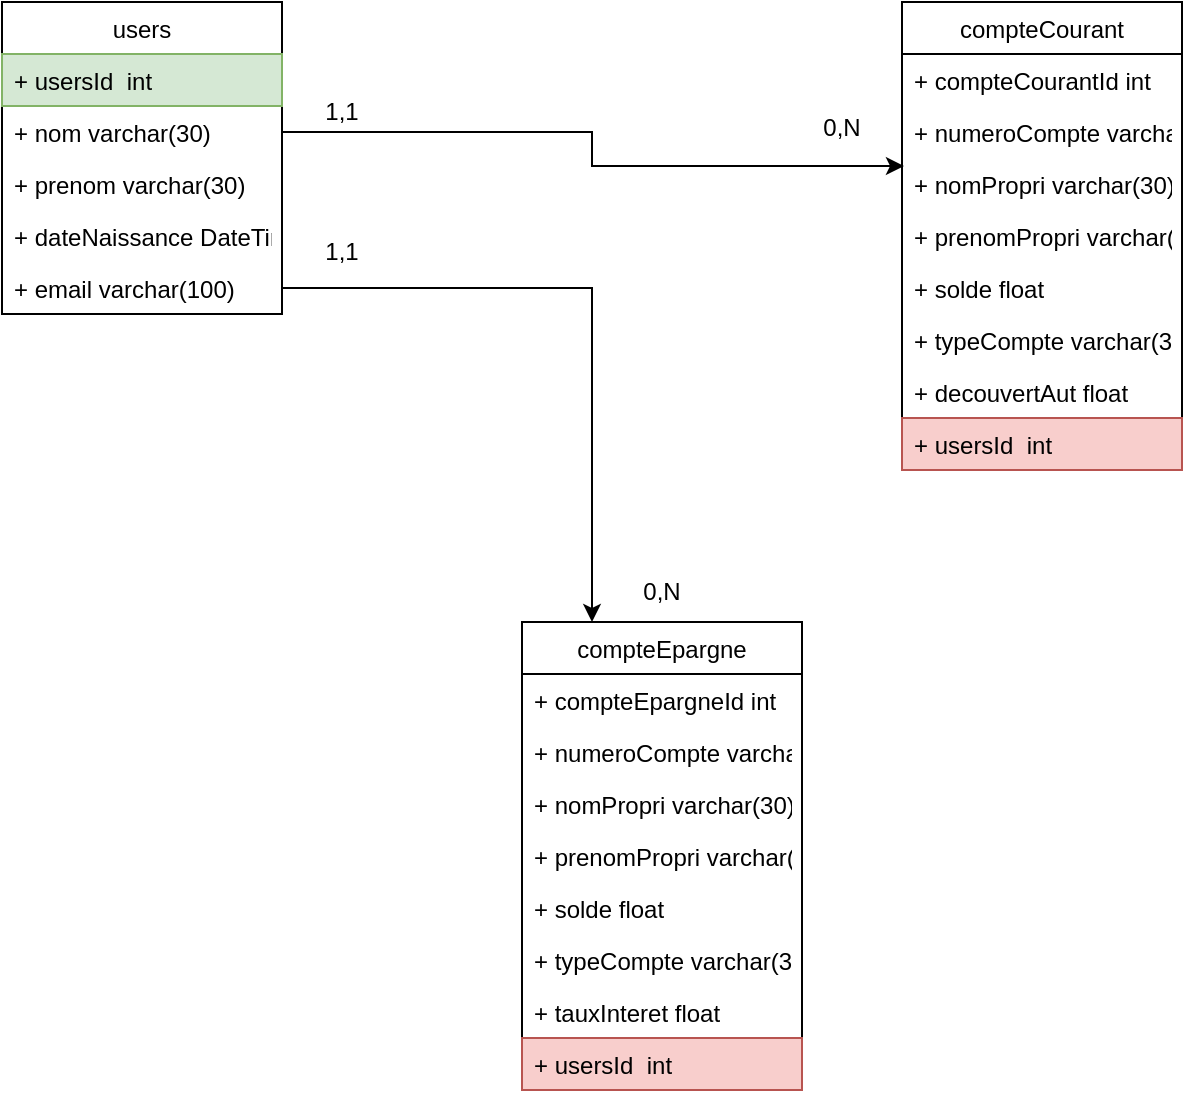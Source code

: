 <mxfile version="20.3.0" type="device"><diagram id="I3rkBdclOKu3_Lwo8TWr" name="Page-1"><mxGraphModel dx="1422" dy="865" grid="1" gridSize="10" guides="1" tooltips="1" connect="1" arrows="1" fold="1" page="1" pageScale="1" pageWidth="827" pageHeight="1169" math="0" shadow="0"><root><mxCell id="0"/><mxCell id="1" parent="0"/><mxCell id="l4vG5r6okfEJh3vhpNFc-1" value="users" style="swimlane;fontStyle=0;childLayout=stackLayout;horizontal=1;startSize=26;fillColor=none;horizontalStack=0;resizeParent=1;resizeParentMax=0;resizeLast=0;collapsible=1;marginBottom=0;" vertex="1" parent="1"><mxGeometry x="100" y="200" width="140" height="156" as="geometry"/></mxCell><mxCell id="l4vG5r6okfEJh3vhpNFc-2" value="+ usersId  int" style="text;strokeColor=#82b366;fillColor=#d5e8d4;align=left;verticalAlign=top;spacingLeft=4;spacingRight=4;overflow=hidden;rotatable=0;points=[[0,0.5],[1,0.5]];portConstraint=eastwest;" vertex="1" parent="l4vG5r6okfEJh3vhpNFc-1"><mxGeometry y="26" width="140" height="26" as="geometry"/></mxCell><mxCell id="l4vG5r6okfEJh3vhpNFc-3" value="+ nom varchar(30)" style="text;strokeColor=none;fillColor=none;align=left;verticalAlign=top;spacingLeft=4;spacingRight=4;overflow=hidden;rotatable=0;points=[[0,0.5],[1,0.5]];portConstraint=eastwest;" vertex="1" parent="l4vG5r6okfEJh3vhpNFc-1"><mxGeometry y="52" width="140" height="26" as="geometry"/></mxCell><mxCell id="l4vG5r6okfEJh3vhpNFc-4" value="+ prenom varchar(30)" style="text;strokeColor=none;fillColor=none;align=left;verticalAlign=top;spacingLeft=4;spacingRight=4;overflow=hidden;rotatable=0;points=[[0,0.5],[1,0.5]];portConstraint=eastwest;" vertex="1" parent="l4vG5r6okfEJh3vhpNFc-1"><mxGeometry y="78" width="140" height="26" as="geometry"/></mxCell><mxCell id="l4vG5r6okfEJh3vhpNFc-13" value="+ dateNaissance DateTime" style="text;strokeColor=none;fillColor=none;align=left;verticalAlign=top;spacingLeft=4;spacingRight=4;overflow=hidden;rotatable=0;points=[[0,0.5],[1,0.5]];portConstraint=eastwest;" vertex="1" parent="l4vG5r6okfEJh3vhpNFc-1"><mxGeometry y="104" width="140" height="26" as="geometry"/></mxCell><mxCell id="l4vG5r6okfEJh3vhpNFc-14" value="+ email varchar(100)" style="text;strokeColor=none;fillColor=none;align=left;verticalAlign=top;spacingLeft=4;spacingRight=4;overflow=hidden;rotatable=0;points=[[0,0.5],[1,0.5]];portConstraint=eastwest;" vertex="1" parent="l4vG5r6okfEJh3vhpNFc-1"><mxGeometry y="130" width="140" height="26" as="geometry"/></mxCell><mxCell id="l4vG5r6okfEJh3vhpNFc-9" value="compteEpargne" style="swimlane;fontStyle=0;childLayout=stackLayout;horizontal=1;startSize=26;fillColor=none;horizontalStack=0;resizeParent=1;resizeParentMax=0;resizeLast=0;collapsible=1;marginBottom=0;" vertex="1" parent="1"><mxGeometry x="360" y="510" width="140" height="234" as="geometry"/></mxCell><mxCell id="l4vG5r6okfEJh3vhpNFc-10" value="+ compteEpargneId int" style="text;strokeColor=none;fillColor=none;align=left;verticalAlign=top;spacingLeft=4;spacingRight=4;overflow=hidden;rotatable=0;points=[[0,0.5],[1,0.5]];portConstraint=eastwest;" vertex="1" parent="l4vG5r6okfEJh3vhpNFc-9"><mxGeometry y="26" width="140" height="26" as="geometry"/></mxCell><mxCell id="l4vG5r6okfEJh3vhpNFc-11" value="+ numeroCompte varchar(100)" style="text;strokeColor=none;fillColor=none;align=left;verticalAlign=top;spacingLeft=4;spacingRight=4;overflow=hidden;rotatable=0;points=[[0,0.5],[1,0.5]];portConstraint=eastwest;" vertex="1" parent="l4vG5r6okfEJh3vhpNFc-9"><mxGeometry y="52" width="140" height="26" as="geometry"/></mxCell><mxCell id="l4vG5r6okfEJh3vhpNFc-12" value="+ nomPropri varchar(30)" style="text;strokeColor=none;fillColor=none;align=left;verticalAlign=top;spacingLeft=4;spacingRight=4;overflow=hidden;rotatable=0;points=[[0,0.5],[1,0.5]];portConstraint=eastwest;" vertex="1" parent="l4vG5r6okfEJh3vhpNFc-9"><mxGeometry y="78" width="140" height="26" as="geometry"/></mxCell><mxCell id="l4vG5r6okfEJh3vhpNFc-16" value="+ prenomPropri varchar(30)" style="text;strokeColor=none;fillColor=none;align=left;verticalAlign=top;spacingLeft=4;spacingRight=4;overflow=hidden;rotatable=0;points=[[0,0.5],[1,0.5]];portConstraint=eastwest;" vertex="1" parent="l4vG5r6okfEJh3vhpNFc-9"><mxGeometry y="104" width="140" height="26" as="geometry"/></mxCell><mxCell id="l4vG5r6okfEJh3vhpNFc-17" value="+ solde float&#10;" style="text;strokeColor=none;fillColor=none;align=left;verticalAlign=top;spacingLeft=4;spacingRight=4;overflow=hidden;rotatable=0;points=[[0,0.5],[1,0.5]];portConstraint=eastwest;" vertex="1" parent="l4vG5r6okfEJh3vhpNFc-9"><mxGeometry y="130" width="140" height="26" as="geometry"/></mxCell><mxCell id="l4vG5r6okfEJh3vhpNFc-18" value="+ typeCompte varchar(30)" style="text;strokeColor=none;fillColor=none;align=left;verticalAlign=top;spacingLeft=4;spacingRight=4;overflow=hidden;rotatable=0;points=[[0,0.5],[1,0.5]];portConstraint=eastwest;" vertex="1" parent="l4vG5r6okfEJh3vhpNFc-9"><mxGeometry y="156" width="140" height="26" as="geometry"/></mxCell><mxCell id="l4vG5r6okfEJh3vhpNFc-19" value="+ tauxInteret float" style="text;strokeColor=none;fillColor=none;align=left;verticalAlign=top;spacingLeft=4;spacingRight=4;overflow=hidden;rotatable=0;points=[[0,0.5],[1,0.5]];portConstraint=eastwest;" vertex="1" parent="l4vG5r6okfEJh3vhpNFc-9"><mxGeometry y="182" width="140" height="26" as="geometry"/></mxCell><mxCell id="l4vG5r6okfEJh3vhpNFc-35" value="+ usersId  int" style="text;strokeColor=#b85450;fillColor=#f8cecc;align=left;verticalAlign=top;spacingLeft=4;spacingRight=4;overflow=hidden;rotatable=0;points=[[0,0.5],[1,0.5]];portConstraint=eastwest;" vertex="1" parent="l4vG5r6okfEJh3vhpNFc-9"><mxGeometry y="208" width="140" height="26" as="geometry"/></mxCell><mxCell id="l4vG5r6okfEJh3vhpNFc-20" value="compteCourant" style="swimlane;fontStyle=0;childLayout=stackLayout;horizontal=1;startSize=26;fillColor=none;horizontalStack=0;resizeParent=1;resizeParentMax=0;resizeLast=0;collapsible=1;marginBottom=0;" vertex="1" parent="1"><mxGeometry x="550" y="200" width="140" height="234" as="geometry"/></mxCell><mxCell id="l4vG5r6okfEJh3vhpNFc-21" value="+ compteCourantId int" style="text;strokeColor=none;fillColor=none;align=left;verticalAlign=top;spacingLeft=4;spacingRight=4;overflow=hidden;rotatable=0;points=[[0,0.5],[1,0.5]];portConstraint=eastwest;" vertex="1" parent="l4vG5r6okfEJh3vhpNFc-20"><mxGeometry y="26" width="140" height="26" as="geometry"/></mxCell><mxCell id="l4vG5r6okfEJh3vhpNFc-22" value="+ numeroCompte varchar(100)" style="text;strokeColor=none;fillColor=none;align=left;verticalAlign=top;spacingLeft=4;spacingRight=4;overflow=hidden;rotatable=0;points=[[0,0.5],[1,0.5]];portConstraint=eastwest;" vertex="1" parent="l4vG5r6okfEJh3vhpNFc-20"><mxGeometry y="52" width="140" height="26" as="geometry"/></mxCell><mxCell id="l4vG5r6okfEJh3vhpNFc-23" value="+ nomPropri varchar(30)" style="text;strokeColor=none;fillColor=none;align=left;verticalAlign=top;spacingLeft=4;spacingRight=4;overflow=hidden;rotatable=0;points=[[0,0.5],[1,0.5]];portConstraint=eastwest;" vertex="1" parent="l4vG5r6okfEJh3vhpNFc-20"><mxGeometry y="78" width="140" height="26" as="geometry"/></mxCell><mxCell id="l4vG5r6okfEJh3vhpNFc-24" value="+ prenomPropri varchar(30)" style="text;strokeColor=none;fillColor=none;align=left;verticalAlign=top;spacingLeft=4;spacingRight=4;overflow=hidden;rotatable=0;points=[[0,0.5],[1,0.5]];portConstraint=eastwest;" vertex="1" parent="l4vG5r6okfEJh3vhpNFc-20"><mxGeometry y="104" width="140" height="26" as="geometry"/></mxCell><mxCell id="l4vG5r6okfEJh3vhpNFc-25" value="+ solde float&#10;" style="text;strokeColor=none;fillColor=none;align=left;verticalAlign=top;spacingLeft=4;spacingRight=4;overflow=hidden;rotatable=0;points=[[0,0.5],[1,0.5]];portConstraint=eastwest;" vertex="1" parent="l4vG5r6okfEJh3vhpNFc-20"><mxGeometry y="130" width="140" height="26" as="geometry"/></mxCell><mxCell id="l4vG5r6okfEJh3vhpNFc-26" value="+ typeCompte varchar(30)" style="text;strokeColor=none;fillColor=none;align=left;verticalAlign=top;spacingLeft=4;spacingRight=4;overflow=hidden;rotatable=0;points=[[0,0.5],[1,0.5]];portConstraint=eastwest;" vertex="1" parent="l4vG5r6okfEJh3vhpNFc-20"><mxGeometry y="156" width="140" height="26" as="geometry"/></mxCell><mxCell id="l4vG5r6okfEJh3vhpNFc-27" value="+ decouvertAut float" style="text;strokeColor=none;fillColor=none;align=left;verticalAlign=top;spacingLeft=4;spacingRight=4;overflow=hidden;rotatable=0;points=[[0,0.5],[1,0.5]];portConstraint=eastwest;" vertex="1" parent="l4vG5r6okfEJh3vhpNFc-20"><mxGeometry y="182" width="140" height="26" as="geometry"/></mxCell><mxCell id="l4vG5r6okfEJh3vhpNFc-34" value="+ usersId  int" style="text;strokeColor=#b85450;fillColor=#f8cecc;align=left;verticalAlign=top;spacingLeft=4;spacingRight=4;overflow=hidden;rotatable=0;points=[[0,0.5],[1,0.5]];portConstraint=eastwest;" vertex="1" parent="l4vG5r6okfEJh3vhpNFc-20"><mxGeometry y="208" width="140" height="26" as="geometry"/></mxCell><mxCell id="l4vG5r6okfEJh3vhpNFc-28" style="edgeStyle=orthogonalEdgeStyle;rounded=0;orthogonalLoop=1;jettySize=auto;html=1;entryX=0.007;entryY=0.154;entryDx=0;entryDy=0;entryPerimeter=0;" edge="1" parent="1" source="l4vG5r6okfEJh3vhpNFc-3" target="l4vG5r6okfEJh3vhpNFc-23"><mxGeometry relative="1" as="geometry"/></mxCell><mxCell id="l4vG5r6okfEJh3vhpNFc-29" style="edgeStyle=orthogonalEdgeStyle;rounded=0;orthogonalLoop=1;jettySize=auto;html=1;entryX=0.25;entryY=0;entryDx=0;entryDy=0;" edge="1" parent="1" source="l4vG5r6okfEJh3vhpNFc-14" target="l4vG5r6okfEJh3vhpNFc-9"><mxGeometry relative="1" as="geometry"/></mxCell><mxCell id="l4vG5r6okfEJh3vhpNFc-30" value="0,N" style="text;html=1;strokeColor=none;fillColor=none;align=center;verticalAlign=middle;whiteSpace=wrap;rounded=0;" vertex="1" parent="1"><mxGeometry x="490" y="248" width="60" height="30" as="geometry"/></mxCell><mxCell id="l4vG5r6okfEJh3vhpNFc-31" value="1,1" style="text;html=1;strokeColor=none;fillColor=none;align=center;verticalAlign=middle;whiteSpace=wrap;rounded=0;" vertex="1" parent="1"><mxGeometry x="240" y="240" width="60" height="30" as="geometry"/></mxCell><mxCell id="l4vG5r6okfEJh3vhpNFc-32" value="1,1" style="text;html=1;strokeColor=none;fillColor=none;align=center;verticalAlign=middle;whiteSpace=wrap;rounded=0;" vertex="1" parent="1"><mxGeometry x="240" y="310" width="60" height="30" as="geometry"/></mxCell><mxCell id="l4vG5r6okfEJh3vhpNFc-33" value="0,N" style="text;html=1;strokeColor=none;fillColor=none;align=center;verticalAlign=middle;whiteSpace=wrap;rounded=0;" vertex="1" parent="1"><mxGeometry x="400" y="480" width="60" height="30" as="geometry"/></mxCell></root></mxGraphModel></diagram></mxfile>